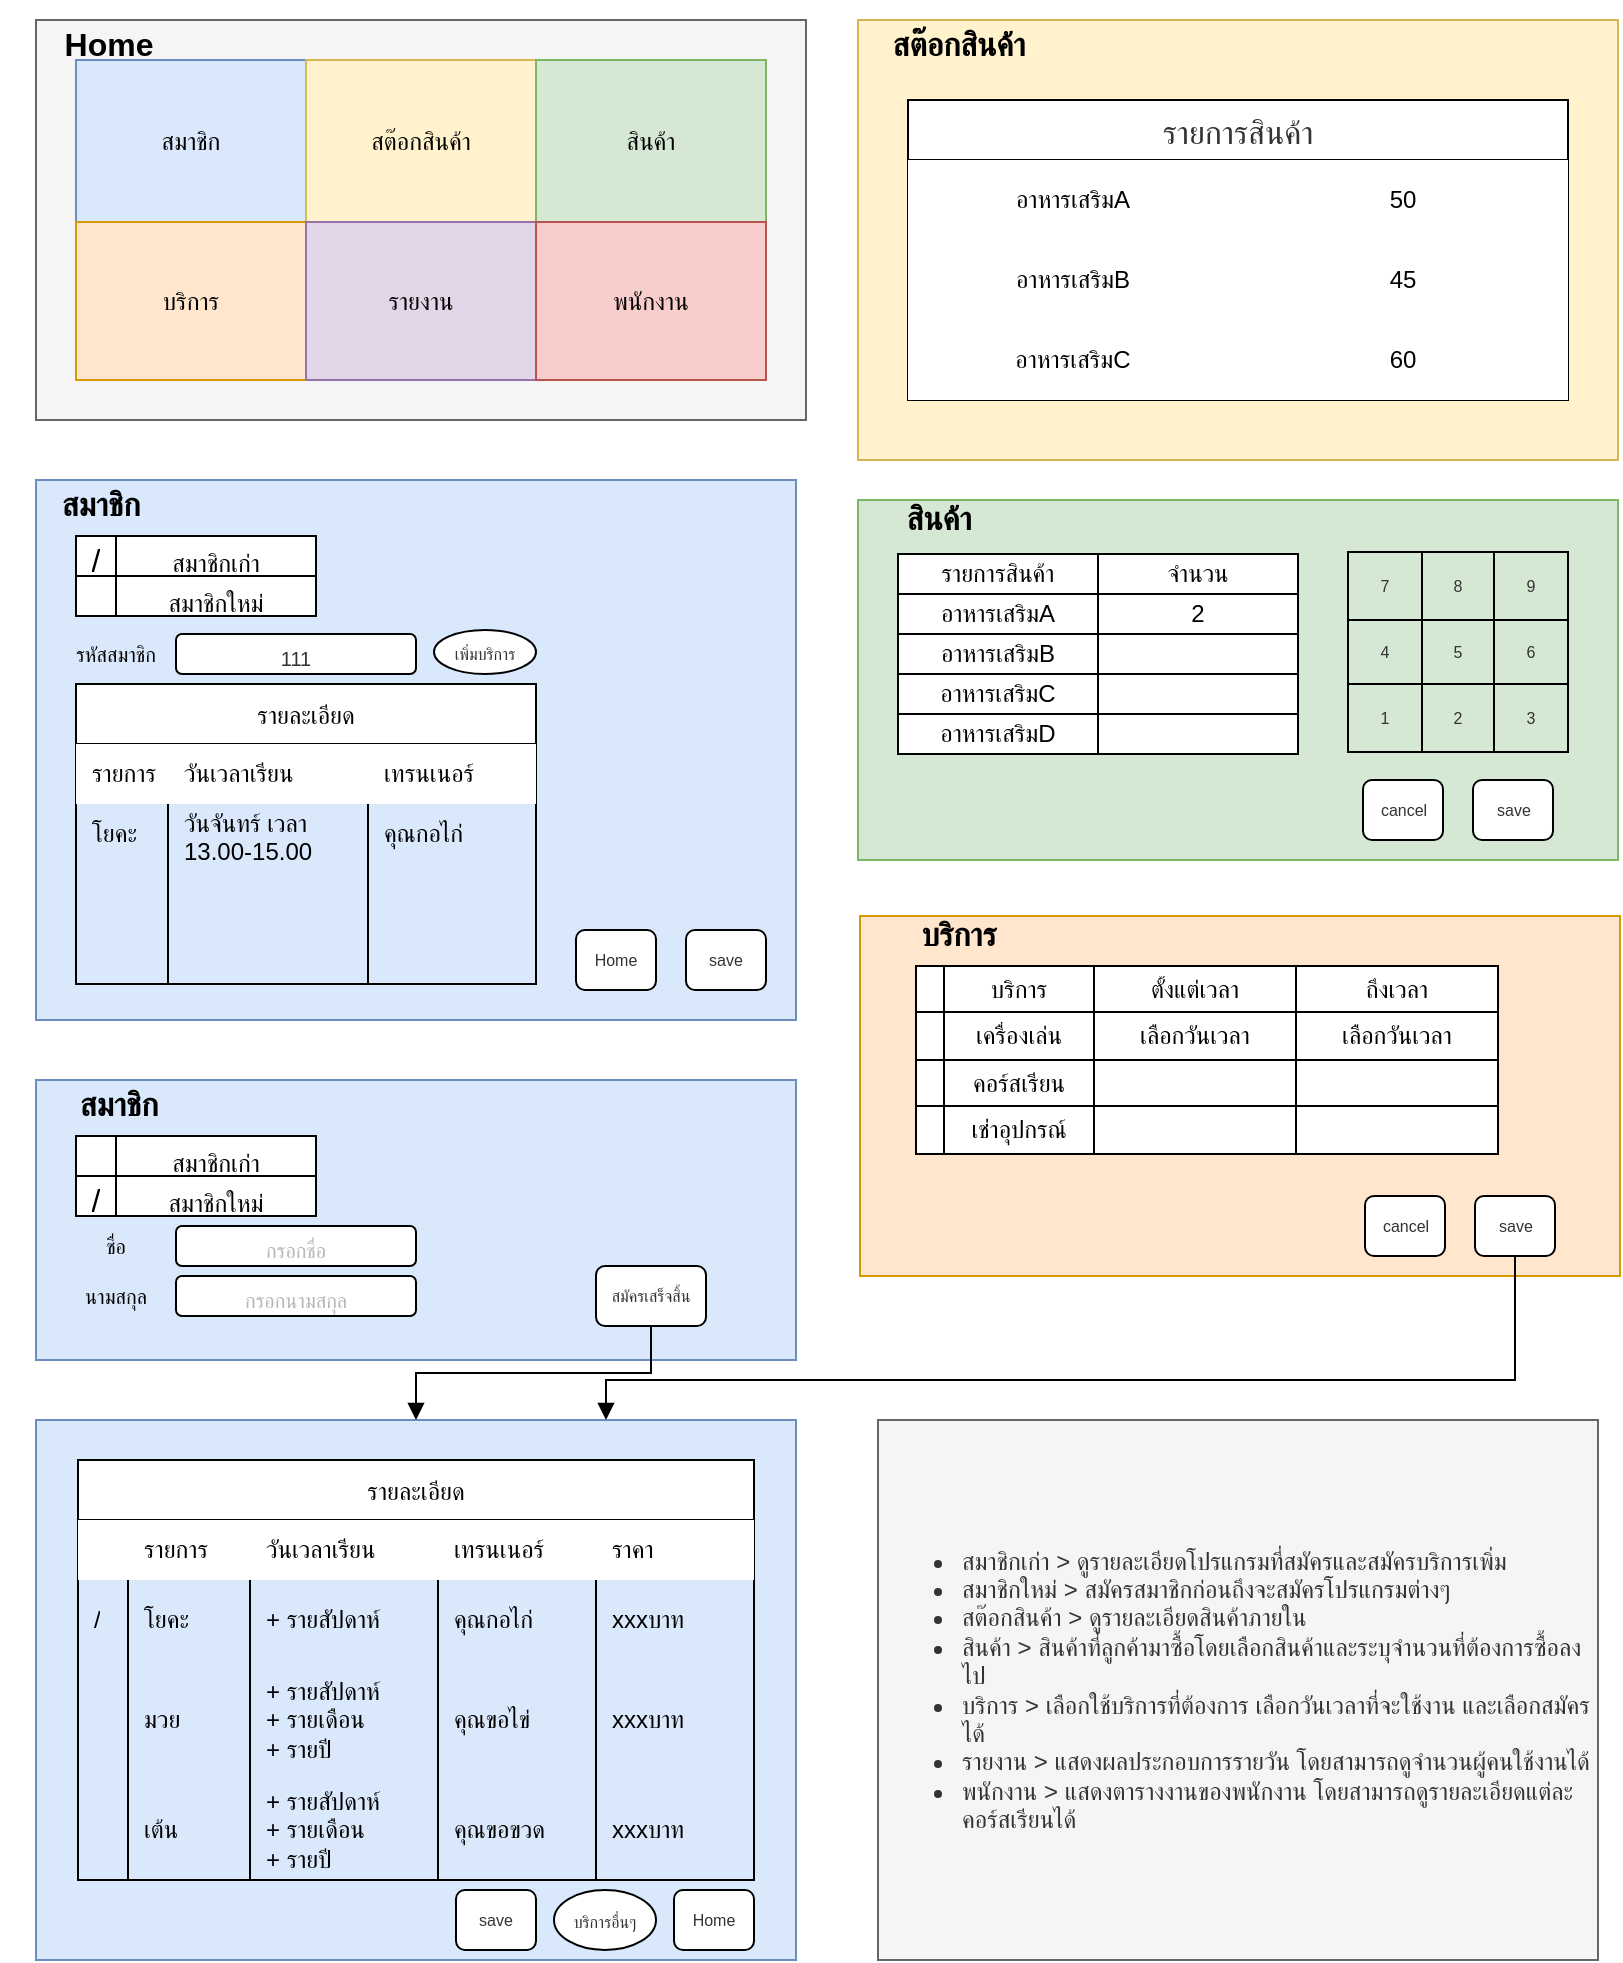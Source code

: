 <mxfile version="20.8.13" type="device"><diagram name="Page-1" id="hMlcLMVTyZAzzQMsGe2d"><mxGraphModel dx="1764" dy="900" grid="1" gridSize="10" guides="1" tooltips="1" connect="1" arrows="1" fold="1" page="1" pageScale="1" pageWidth="850" pageHeight="1100" math="0" shadow="0"><root><mxCell id="0"/><mxCell id="1" parent="0"/><mxCell id="AZxofiy8T66AogPmXtBA-1" value="" style="rounded=0;whiteSpace=wrap;html=1;fillColor=#f5f5f5;fontColor=#333333;strokeColor=#666666;" vertex="1" parent="1"><mxGeometry x="39" y="70" width="385" height="200" as="geometry"/></mxCell><mxCell id="AZxofiy8T66AogPmXtBA-166" value="" style="childLayout=tableLayout;recursiveResize=0;shadow=0;fillColor=none;" vertex="1" parent="1"><mxGeometry x="59" y="90" width="345" height="160" as="geometry"/></mxCell><mxCell id="AZxofiy8T66AogPmXtBA-167" value="" style="shape=tableRow;horizontal=0;startSize=0;swimlaneHead=0;swimlaneBody=0;top=0;left=0;bottom=0;right=0;dropTarget=0;collapsible=0;recursiveResize=0;expand=0;fontStyle=0;fillColor=none;strokeColor=inherit;" vertex="1" parent="AZxofiy8T66AogPmXtBA-166"><mxGeometry width="345" height="81" as="geometry"/></mxCell><mxCell id="AZxofiy8T66AogPmXtBA-168" value="สมาชิก" style="connectable=0;recursiveResize=0;strokeColor=#6c8ebf;fillColor=#dae8fc;align=center;whiteSpace=wrap;html=1;" vertex="1" parent="AZxofiy8T66AogPmXtBA-167"><mxGeometry width="115" height="81" as="geometry"><mxRectangle width="115" height="81" as="alternateBounds"/></mxGeometry></mxCell><mxCell id="AZxofiy8T66AogPmXtBA-169" value="สต๊อกสินค้า" style="connectable=0;recursiveResize=0;strokeColor=#d6b656;fillColor=#fff2cc;align=center;whiteSpace=wrap;html=1;" vertex="1" parent="AZxofiy8T66AogPmXtBA-167"><mxGeometry x="115" width="115" height="81" as="geometry"><mxRectangle width="115" height="81" as="alternateBounds"/></mxGeometry></mxCell><mxCell id="AZxofiy8T66AogPmXtBA-170" value="สินค้า" style="connectable=0;recursiveResize=0;strokeColor=#82b366;fillColor=#d5e8d4;align=center;whiteSpace=wrap;html=1;" vertex="1" parent="AZxofiy8T66AogPmXtBA-167"><mxGeometry x="230" width="115" height="81" as="geometry"><mxRectangle width="115" height="81" as="alternateBounds"/></mxGeometry></mxCell><mxCell id="AZxofiy8T66AogPmXtBA-171" style="shape=tableRow;horizontal=0;startSize=0;swimlaneHead=0;swimlaneBody=0;top=0;left=0;bottom=0;right=0;dropTarget=0;collapsible=0;recursiveResize=0;expand=0;fontStyle=0;fillColor=none;strokeColor=inherit;" vertex="1" parent="AZxofiy8T66AogPmXtBA-166"><mxGeometry y="81" width="345" height="79" as="geometry"/></mxCell><mxCell id="AZxofiy8T66AogPmXtBA-172" value="บริการ" style="connectable=0;recursiveResize=0;strokeColor=#d79b00;fillColor=#ffe6cc;align=center;whiteSpace=wrap;html=1;" vertex="1" parent="AZxofiy8T66AogPmXtBA-171"><mxGeometry width="115" height="79" as="geometry"><mxRectangle width="115" height="79" as="alternateBounds"/></mxGeometry></mxCell><mxCell id="AZxofiy8T66AogPmXtBA-173" value="รายงาน" style="connectable=0;recursiveResize=0;strokeColor=#9673a6;fillColor=#e1d5e7;align=center;whiteSpace=wrap;html=1;" vertex="1" parent="AZxofiy8T66AogPmXtBA-171"><mxGeometry x="115" width="115" height="79" as="geometry"><mxRectangle width="115" height="79" as="alternateBounds"/></mxGeometry></mxCell><mxCell id="AZxofiy8T66AogPmXtBA-174" value="พนักงาน" style="connectable=0;recursiveResize=0;strokeColor=#b85450;fillColor=#f8cecc;align=center;whiteSpace=wrap;html=1;" vertex="1" parent="AZxofiy8T66AogPmXtBA-171"><mxGeometry x="230" width="115" height="79" as="geometry"><mxRectangle width="115" height="79" as="alternateBounds"/></mxGeometry></mxCell><mxCell id="AZxofiy8T66AogPmXtBA-179" value="&lt;font style=&quot;font-size: 16px;&quot;&gt;Home&lt;/font&gt;" style="text;strokeColor=none;fillColor=none;html=1;fontSize=24;fontStyle=1;verticalAlign=middle;align=center;" vertex="1" parent="1"><mxGeometry x="25" y="60" width="100" height="40" as="geometry"/></mxCell><mxCell id="AZxofiy8T66AogPmXtBA-180" value="" style="rounded=0;whiteSpace=wrap;html=1;fillColor=#dae8fc;strokeColor=#6c8ebf;" vertex="1" parent="1"><mxGeometry x="39" y="300" width="380" height="270" as="geometry"/></mxCell><mxCell id="AZxofiy8T66AogPmXtBA-181" value="&lt;span style=&quot;font-size: 16px;&quot;&gt;สมาชิก&lt;/span&gt;" style="text;strokeColor=none;fillColor=none;html=1;fontSize=24;fontStyle=1;verticalAlign=middle;align=center;" vertex="1" parent="1"><mxGeometry x="21" y="290" width="100" height="40" as="geometry"/></mxCell><mxCell id="AZxofiy8T66AogPmXtBA-183" value="&lt;font color=&quot;#333333&quot; style=&quot;font-size: 10px;&quot;&gt;111&lt;/font&gt;" style="rounded=1;whiteSpace=wrap;html=1;fontSize=16;" vertex="1" parent="1"><mxGeometry x="109" y="377" width="120" height="20" as="geometry"/></mxCell><mxCell id="AZxofiy8T66AogPmXtBA-185" value="&lt;font color=&quot;#000000&quot;&gt;รหัสสมาชิก&lt;/font&gt;" style="text;html=1;strokeColor=none;fillColor=none;align=center;verticalAlign=middle;whiteSpace=wrap;rounded=0;fontSize=10;fontColor=#B5B5B5;" vertex="1" parent="1"><mxGeometry x="49" y="372" width="60" height="30" as="geometry"/></mxCell><mxCell id="AZxofiy8T66AogPmXtBA-186" value="" style="shape=table;startSize=0;container=1;collapsible=0;childLayout=tableLayout;fontSize=16;fontColor=#000000;" vertex="1" parent="1"><mxGeometry x="59" y="328" width="120" height="40" as="geometry"/></mxCell><mxCell id="AZxofiy8T66AogPmXtBA-187" value="" style="shape=tableRow;horizontal=0;startSize=0;swimlaneHead=0;swimlaneBody=0;strokeColor=inherit;top=0;left=0;bottom=0;right=0;collapsible=0;dropTarget=0;fillColor=none;points=[[0,0.5],[1,0.5]];portConstraint=eastwest;fontSize=16;fontColor=#000000;" vertex="1" parent="AZxofiy8T66AogPmXtBA-186"><mxGeometry width="120" height="20" as="geometry"/></mxCell><mxCell id="AZxofiy8T66AogPmXtBA-188" value="/" style="shape=partialRectangle;html=1;whiteSpace=wrap;connectable=0;strokeColor=inherit;overflow=hidden;fillColor=none;top=0;left=0;bottom=0;right=0;pointerEvents=1;fontSize=16;fontColor=#000000;" vertex="1" parent="AZxofiy8T66AogPmXtBA-187"><mxGeometry width="20" height="20" as="geometry"><mxRectangle width="20" height="20" as="alternateBounds"/></mxGeometry></mxCell><mxCell id="AZxofiy8T66AogPmXtBA-189" value="&lt;font style=&quot;font-size: 12px;&quot;&gt;สมาชิกเก่า&lt;/font&gt;" style="shape=partialRectangle;html=1;whiteSpace=wrap;connectable=0;strokeColor=inherit;overflow=hidden;fillColor=none;top=0;left=0;bottom=0;right=0;pointerEvents=1;fontSize=16;fontColor=#000000;" vertex="1" parent="AZxofiy8T66AogPmXtBA-187"><mxGeometry x="20" width="100" height="20" as="geometry"><mxRectangle width="100" height="20" as="alternateBounds"/></mxGeometry></mxCell><mxCell id="AZxofiy8T66AogPmXtBA-191" value="" style="shape=tableRow;horizontal=0;startSize=0;swimlaneHead=0;swimlaneBody=0;strokeColor=inherit;top=0;left=0;bottom=0;right=0;collapsible=0;dropTarget=0;fillColor=none;points=[[0,0.5],[1,0.5]];portConstraint=eastwest;fontSize=16;fontColor=#000000;" vertex="1" parent="AZxofiy8T66AogPmXtBA-186"><mxGeometry y="20" width="120" height="20" as="geometry"/></mxCell><mxCell id="AZxofiy8T66AogPmXtBA-192" value="" style="shape=partialRectangle;html=1;whiteSpace=wrap;connectable=0;strokeColor=inherit;overflow=hidden;fillColor=none;top=0;left=0;bottom=0;right=0;pointerEvents=1;fontSize=16;fontColor=#000000;" vertex="1" parent="AZxofiy8T66AogPmXtBA-191"><mxGeometry width="20" height="20" as="geometry"><mxRectangle width="20" height="20" as="alternateBounds"/></mxGeometry></mxCell><mxCell id="AZxofiy8T66AogPmXtBA-193" value="&lt;font style=&quot;font-size: 12px;&quot;&gt;สมาชิกใหม่&lt;/font&gt;" style="shape=partialRectangle;html=1;whiteSpace=wrap;connectable=0;strokeColor=inherit;overflow=hidden;fillColor=none;top=0;left=0;bottom=0;right=0;pointerEvents=1;fontSize=16;fontColor=#000000;" vertex="1" parent="AZxofiy8T66AogPmXtBA-191"><mxGeometry x="20" width="100" height="20" as="geometry"><mxRectangle width="100" height="20" as="alternateBounds"/></mxGeometry></mxCell><mxCell id="AZxofiy8T66AogPmXtBA-199" value="" style="rounded=0;whiteSpace=wrap;html=1;fillColor=#dae8fc;strokeColor=#6c8ebf;" vertex="1" parent="1"><mxGeometry x="39" y="600" width="380" height="140" as="geometry"/></mxCell><mxCell id="AZxofiy8T66AogPmXtBA-200" value="&lt;span style=&quot;font-size: 16px;&quot;&gt;สมาชิก&lt;/span&gt;" style="text;strokeColor=none;fillColor=none;html=1;fontSize=24;fontStyle=1;verticalAlign=middle;align=center;" vertex="1" parent="1"><mxGeometry x="30" y="590" width="100" height="40" as="geometry"/></mxCell><mxCell id="AZxofiy8T66AogPmXtBA-201" value="&lt;font color=&quot;#b5b5b5&quot; style=&quot;font-size: 10px;&quot;&gt;กรอกชื่อ&lt;/font&gt;" style="rounded=1;whiteSpace=wrap;html=1;fontSize=16;" vertex="1" parent="1"><mxGeometry x="109" y="673" width="120" height="20" as="geometry"/></mxCell><mxCell id="AZxofiy8T66AogPmXtBA-202" value="&lt;font color=&quot;#000000&quot;&gt;ชื่อ&lt;/font&gt;" style="text;html=1;strokeColor=none;fillColor=none;align=center;verticalAlign=middle;whiteSpace=wrap;rounded=0;fontSize=10;fontColor=#B5B5B5;" vertex="1" parent="1"><mxGeometry x="49" y="668" width="60" height="30" as="geometry"/></mxCell><mxCell id="AZxofiy8T66AogPmXtBA-203" value="" style="shape=table;startSize=0;container=1;collapsible=0;childLayout=tableLayout;fontSize=16;fontColor=#000000;" vertex="1" parent="1"><mxGeometry x="59" y="628" width="120" height="40" as="geometry"/></mxCell><mxCell id="AZxofiy8T66AogPmXtBA-204" value="" style="shape=tableRow;horizontal=0;startSize=0;swimlaneHead=0;swimlaneBody=0;strokeColor=inherit;top=0;left=0;bottom=0;right=0;collapsible=0;dropTarget=0;fillColor=none;points=[[0,0.5],[1,0.5]];portConstraint=eastwest;fontSize=16;fontColor=#000000;" vertex="1" parent="AZxofiy8T66AogPmXtBA-203"><mxGeometry width="120" height="20" as="geometry"/></mxCell><mxCell id="AZxofiy8T66AogPmXtBA-205" value="" style="shape=partialRectangle;html=1;whiteSpace=wrap;connectable=0;strokeColor=inherit;overflow=hidden;fillColor=none;top=0;left=0;bottom=0;right=0;pointerEvents=1;fontSize=16;fontColor=#000000;" vertex="1" parent="AZxofiy8T66AogPmXtBA-204"><mxGeometry width="20" height="20" as="geometry"><mxRectangle width="20" height="20" as="alternateBounds"/></mxGeometry></mxCell><mxCell id="AZxofiy8T66AogPmXtBA-206" value="&lt;font style=&quot;font-size: 12px;&quot;&gt;สมาชิกเก่า&lt;/font&gt;" style="shape=partialRectangle;html=1;whiteSpace=wrap;connectable=0;strokeColor=inherit;overflow=hidden;fillColor=none;top=0;left=0;bottom=0;right=0;pointerEvents=1;fontSize=16;fontColor=#000000;" vertex="1" parent="AZxofiy8T66AogPmXtBA-204"><mxGeometry x="20" width="100" height="20" as="geometry"><mxRectangle width="100" height="20" as="alternateBounds"/></mxGeometry></mxCell><mxCell id="AZxofiy8T66AogPmXtBA-207" value="" style="shape=tableRow;horizontal=0;startSize=0;swimlaneHead=0;swimlaneBody=0;strokeColor=inherit;top=0;left=0;bottom=0;right=0;collapsible=0;dropTarget=0;fillColor=none;points=[[0,0.5],[1,0.5]];portConstraint=eastwest;fontSize=16;fontColor=#000000;" vertex="1" parent="AZxofiy8T66AogPmXtBA-203"><mxGeometry y="20" width="120" height="20" as="geometry"/></mxCell><mxCell id="AZxofiy8T66AogPmXtBA-208" value="/" style="shape=partialRectangle;html=1;whiteSpace=wrap;connectable=0;strokeColor=inherit;overflow=hidden;fillColor=none;top=0;left=0;bottom=0;right=0;pointerEvents=1;fontSize=16;fontColor=#000000;" vertex="1" parent="AZxofiy8T66AogPmXtBA-207"><mxGeometry width="20" height="20" as="geometry"><mxRectangle width="20" height="20" as="alternateBounds"/></mxGeometry></mxCell><mxCell id="AZxofiy8T66AogPmXtBA-209" value="&lt;font style=&quot;font-size: 12px;&quot;&gt;สมาชิกใหม่&lt;/font&gt;" style="shape=partialRectangle;html=1;whiteSpace=wrap;connectable=0;strokeColor=inherit;overflow=hidden;fillColor=none;top=0;left=0;bottom=0;right=0;pointerEvents=1;fontSize=16;fontColor=#000000;" vertex="1" parent="AZxofiy8T66AogPmXtBA-207"><mxGeometry x="20" width="100" height="20" as="geometry"><mxRectangle width="100" height="20" as="alternateBounds"/></mxGeometry></mxCell><mxCell id="AZxofiy8T66AogPmXtBA-210" value="&lt;font color=&quot;#b5b5b5&quot; style=&quot;font-size: 10px;&quot;&gt;กรอกนามสกุล&lt;/font&gt;" style="rounded=1;whiteSpace=wrap;html=1;fontSize=16;" vertex="1" parent="1"><mxGeometry x="109" y="698" width="120" height="20" as="geometry"/></mxCell><mxCell id="AZxofiy8T66AogPmXtBA-211" value="&lt;font color=&quot;#000000&quot;&gt;นามสกุล&lt;/font&gt;" style="text;html=1;strokeColor=none;fillColor=none;align=center;verticalAlign=middle;whiteSpace=wrap;rounded=0;fontSize=10;fontColor=#B5B5B5;" vertex="1" parent="1"><mxGeometry x="49" y="693" width="60" height="30" as="geometry"/></mxCell><mxCell id="AZxofiy8T66AogPmXtBA-214" value="รายละเอียด" style="shape=table;startSize=30;container=1;collapsible=0;childLayout=tableLayout;fixedRows=1;rowLines=0;fontStyle=0;strokeColor=default;fontSize=12;fontColor=#000000;" vertex="1" parent="1"><mxGeometry x="59" y="402" width="230" height="150" as="geometry"/></mxCell><mxCell id="AZxofiy8T66AogPmXtBA-227" style="shape=tableRow;horizontal=0;startSize=0;swimlaneHead=0;swimlaneBody=0;top=0;left=0;bottom=0;right=0;collapsible=0;dropTarget=0;fillColor=none;points=[[0,0.5],[1,0.5]];portConstraint=eastwest;strokeColor=inherit;fontSize=16;fontColor=#000000;" vertex="1" parent="AZxofiy8T66AogPmXtBA-214"><mxGeometry y="30" width="230" height="30" as="geometry"/></mxCell><mxCell id="AZxofiy8T66AogPmXtBA-229" value="รายการ" style="shape=partialRectangle;html=1;whiteSpace=wrap;connectable=0;top=0;left=0;bottom=0;right=0;align=left;spacingLeft=6;overflow=hidden;fontSize=12;" vertex="1" parent="AZxofiy8T66AogPmXtBA-227"><mxGeometry width="46" height="30" as="geometry"><mxRectangle width="46" height="30" as="alternateBounds"/></mxGeometry></mxCell><mxCell id="AZxofiy8T66AogPmXtBA-230" value="วันเวลาเรียน" style="shape=partialRectangle;html=1;whiteSpace=wrap;connectable=0;top=0;left=0;bottom=0;right=0;align=left;spacingLeft=6;overflow=hidden;fontSize=12;" vertex="1" parent="AZxofiy8T66AogPmXtBA-227"><mxGeometry x="46" width="100" height="30" as="geometry"><mxRectangle width="100" height="30" as="alternateBounds"/></mxGeometry></mxCell><mxCell id="AZxofiy8T66AogPmXtBA-233" value="เทรนเนอร์" style="shape=partialRectangle;html=1;whiteSpace=wrap;connectable=0;top=0;left=0;bottom=0;right=0;align=left;spacingLeft=6;overflow=hidden;fontSize=12;" vertex="1" parent="AZxofiy8T66AogPmXtBA-227"><mxGeometry x="146" width="84" height="30" as="geometry"><mxRectangle width="84" height="30" as="alternateBounds"/></mxGeometry></mxCell><mxCell id="AZxofiy8T66AogPmXtBA-215" value="" style="shape=tableRow;horizontal=0;startSize=0;swimlaneHead=0;swimlaneBody=0;top=0;left=0;bottom=0;right=0;collapsible=0;dropTarget=0;fillColor=none;points=[[0,0.5],[1,0.5]];portConstraint=eastwest;strokeColor=inherit;fontSize=16;fontColor=#000000;" vertex="1" parent="AZxofiy8T66AogPmXtBA-214"><mxGeometry y="60" width="230" height="30" as="geometry"/></mxCell><mxCell id="AZxofiy8T66AogPmXtBA-217" value="โยคะ" style="shape=partialRectangle;html=1;whiteSpace=wrap;connectable=0;fillColor=none;top=0;left=0;bottom=0;right=0;align=left;spacingLeft=6;overflow=hidden;strokeColor=inherit;fontSize=12;fontColor=#000000;" vertex="1" parent="AZxofiy8T66AogPmXtBA-215"><mxGeometry width="46" height="30" as="geometry"><mxRectangle width="46" height="30" as="alternateBounds"/></mxGeometry></mxCell><mxCell id="AZxofiy8T66AogPmXtBA-224" value="วันจันทร์ เวลา 13.00-15.00" style="shape=partialRectangle;html=1;whiteSpace=wrap;connectable=0;fillColor=none;top=0;left=0;bottom=0;right=0;align=left;spacingLeft=6;overflow=hidden;strokeColor=inherit;fontSize=12;fontColor=#000000;" vertex="1" parent="AZxofiy8T66AogPmXtBA-215"><mxGeometry x="46" width="100" height="30" as="geometry"><mxRectangle width="100" height="30" as="alternateBounds"/></mxGeometry></mxCell><mxCell id="AZxofiy8T66AogPmXtBA-234" value="คุณกอไก่" style="shape=partialRectangle;html=1;whiteSpace=wrap;connectable=0;fillColor=none;top=0;left=0;bottom=0;right=0;align=left;spacingLeft=6;overflow=hidden;strokeColor=inherit;fontSize=12;fontColor=#000000;" vertex="1" parent="AZxofiy8T66AogPmXtBA-215"><mxGeometry x="146" width="84" height="30" as="geometry"><mxRectangle width="84" height="30" as="alternateBounds"/></mxGeometry></mxCell><mxCell id="AZxofiy8T66AogPmXtBA-218" value="" style="shape=tableRow;horizontal=0;startSize=0;swimlaneHead=0;swimlaneBody=0;top=0;left=0;bottom=0;right=0;collapsible=0;dropTarget=0;fillColor=none;points=[[0,0.5],[1,0.5]];portConstraint=eastwest;strokeColor=inherit;fontSize=16;fontColor=#000000;" vertex="1" parent="AZxofiy8T66AogPmXtBA-214"><mxGeometry y="90" width="230" height="30" as="geometry"/></mxCell><mxCell id="AZxofiy8T66AogPmXtBA-220" value="" style="shape=partialRectangle;html=1;whiteSpace=wrap;connectable=0;fillColor=none;top=0;left=0;bottom=0;right=0;align=left;spacingLeft=6;overflow=hidden;strokeColor=inherit;fontSize=12;fontColor=#000000;" vertex="1" parent="AZxofiy8T66AogPmXtBA-218"><mxGeometry width="46" height="30" as="geometry"><mxRectangle width="46" height="30" as="alternateBounds"/></mxGeometry></mxCell><mxCell id="AZxofiy8T66AogPmXtBA-225" style="shape=partialRectangle;html=1;whiteSpace=wrap;connectable=0;fillColor=none;top=0;left=0;bottom=0;right=0;align=left;spacingLeft=6;overflow=hidden;strokeColor=inherit;fontSize=12;fontColor=#000000;" vertex="1" parent="AZxofiy8T66AogPmXtBA-218"><mxGeometry x="46" width="100" height="30" as="geometry"><mxRectangle width="100" height="30" as="alternateBounds"/></mxGeometry></mxCell><mxCell id="AZxofiy8T66AogPmXtBA-235" style="shape=partialRectangle;html=1;whiteSpace=wrap;connectable=0;fillColor=none;top=0;left=0;bottom=0;right=0;align=left;spacingLeft=6;overflow=hidden;strokeColor=inherit;fontSize=12;fontColor=#000000;" vertex="1" parent="AZxofiy8T66AogPmXtBA-218"><mxGeometry x="146" width="84" height="30" as="geometry"><mxRectangle width="84" height="30" as="alternateBounds"/></mxGeometry></mxCell><mxCell id="AZxofiy8T66AogPmXtBA-221" value="" style="shape=tableRow;horizontal=0;startSize=0;swimlaneHead=0;swimlaneBody=0;top=0;left=0;bottom=0;right=0;collapsible=0;dropTarget=0;fillColor=none;points=[[0,0.5],[1,0.5]];portConstraint=eastwest;strokeColor=inherit;fontSize=16;fontColor=#000000;" vertex="1" parent="AZxofiy8T66AogPmXtBA-214"><mxGeometry y="120" width="230" height="30" as="geometry"/></mxCell><mxCell id="AZxofiy8T66AogPmXtBA-223" value="" style="shape=partialRectangle;html=1;whiteSpace=wrap;connectable=0;fillColor=none;top=0;left=0;bottom=0;right=0;align=left;spacingLeft=6;overflow=hidden;strokeColor=inherit;fontSize=12;fontColor=#000000;" vertex="1" parent="AZxofiy8T66AogPmXtBA-221"><mxGeometry width="46" height="30" as="geometry"><mxRectangle width="46" height="30" as="alternateBounds"/></mxGeometry></mxCell><mxCell id="AZxofiy8T66AogPmXtBA-226" style="shape=partialRectangle;html=1;whiteSpace=wrap;connectable=0;fillColor=none;top=0;left=0;bottom=0;right=0;align=left;spacingLeft=6;overflow=hidden;strokeColor=inherit;fontSize=12;fontColor=#000000;" vertex="1" parent="AZxofiy8T66AogPmXtBA-221"><mxGeometry x="46" width="100" height="30" as="geometry"><mxRectangle width="100" height="30" as="alternateBounds"/></mxGeometry></mxCell><mxCell id="AZxofiy8T66AogPmXtBA-236" style="shape=partialRectangle;html=1;whiteSpace=wrap;connectable=0;fillColor=none;top=0;left=0;bottom=0;right=0;align=left;spacingLeft=6;overflow=hidden;strokeColor=inherit;fontSize=12;fontColor=#000000;" vertex="1" parent="AZxofiy8T66AogPmXtBA-221"><mxGeometry x="146" width="84" height="30" as="geometry"><mxRectangle width="84" height="30" as="alternateBounds"/></mxGeometry></mxCell><mxCell id="AZxofiy8T66AogPmXtBA-232" value="&lt;font style=&quot;font-size: 8px;&quot;&gt;เพิ่มบริการ&lt;/font&gt;" style="ellipse;whiteSpace=wrap;html=1;strokeColor=#000000;fontSize=12;fontColor=#333333;" vertex="1" parent="1"><mxGeometry x="238" y="375" width="51" height="22" as="geometry"/></mxCell><mxCell id="AZxofiy8T66AogPmXtBA-239" value="save" style="rounded=1;whiteSpace=wrap;html=1;strokeColor=#000000;fontSize=8;fontColor=#333333;" vertex="1" parent="1"><mxGeometry x="364" y="525" width="40" height="30" as="geometry"/></mxCell><mxCell id="AZxofiy8T66AogPmXtBA-241" value="สมัครเสร็จสิ้น" style="rounded=1;whiteSpace=wrap;html=1;strokeColor=#000000;fontSize=8;fontColor=#333333;" vertex="1" parent="1"><mxGeometry x="319" y="693" width="55" height="30" as="geometry"/></mxCell><mxCell id="AZxofiy8T66AogPmXtBA-280" value="" style="rounded=0;whiteSpace=wrap;html=1;fillColor=#dae8fc;strokeColor=#6c8ebf;" vertex="1" parent="1"><mxGeometry x="39" y="770" width="380" height="270" as="geometry"/></mxCell><mxCell id="AZxofiy8T66AogPmXtBA-281" value="&lt;span style=&quot;font-size: 8px;&quot;&gt;บริการอื่นๆ&lt;/span&gt;" style="ellipse;whiteSpace=wrap;html=1;strokeColor=#000000;fontSize=12;fontColor=#333333;" vertex="1" parent="1"><mxGeometry x="298" y="1005" width="51" height="30" as="geometry"/></mxCell><mxCell id="AZxofiy8T66AogPmXtBA-282" value="รายละเอียด" style="shape=table;startSize=30;container=1;collapsible=0;childLayout=tableLayout;fixedRows=1;rowLines=0;fontStyle=0;strokeColor=default;fontSize=12;fontColor=#000000;" vertex="1" parent="1"><mxGeometry x="60" y="790" width="338" height="210" as="geometry"/></mxCell><mxCell id="AZxofiy8T66AogPmXtBA-283" style="shape=tableRow;horizontal=0;startSize=0;swimlaneHead=0;swimlaneBody=0;top=0;left=0;bottom=0;right=0;collapsible=0;dropTarget=0;fillColor=none;points=[[0,0.5],[1,0.5]];portConstraint=eastwest;strokeColor=inherit;fontSize=16;fontColor=#000000;" vertex="1" parent="AZxofiy8T66AogPmXtBA-282"><mxGeometry y="30" width="338" height="30" as="geometry"/></mxCell><mxCell id="AZxofiy8T66AogPmXtBA-284" style="shape=partialRectangle;html=1;whiteSpace=wrap;connectable=0;top=0;left=0;bottom=0;right=0;align=left;spacingLeft=6;overflow=hidden;fontSize=12;" vertex="1" parent="AZxofiy8T66AogPmXtBA-283"><mxGeometry width="25" height="30" as="geometry"><mxRectangle width="25" height="30" as="alternateBounds"/></mxGeometry></mxCell><mxCell id="AZxofiy8T66AogPmXtBA-285" value="รายการ" style="shape=partialRectangle;html=1;whiteSpace=wrap;connectable=0;top=0;left=0;bottom=0;right=0;align=left;spacingLeft=6;overflow=hidden;fontSize=12;" vertex="1" parent="AZxofiy8T66AogPmXtBA-283"><mxGeometry x="25" width="61" height="30" as="geometry"><mxRectangle width="61" height="30" as="alternateBounds"/></mxGeometry></mxCell><mxCell id="AZxofiy8T66AogPmXtBA-286" value="วันเวลาเรียน" style="shape=partialRectangle;html=1;whiteSpace=wrap;connectable=0;top=0;left=0;bottom=0;right=0;align=left;spacingLeft=6;overflow=hidden;fontSize=12;" vertex="1" parent="AZxofiy8T66AogPmXtBA-283"><mxGeometry x="86" width="94" height="30" as="geometry"><mxRectangle width="94" height="30" as="alternateBounds"/></mxGeometry></mxCell><mxCell id="AZxofiy8T66AogPmXtBA-287" value="เทรนเนอร์" style="shape=partialRectangle;html=1;whiteSpace=wrap;connectable=0;top=0;left=0;bottom=0;right=0;align=left;spacingLeft=6;overflow=hidden;fontSize=12;" vertex="1" parent="AZxofiy8T66AogPmXtBA-283"><mxGeometry x="180" width="79" height="30" as="geometry"><mxRectangle width="79" height="30" as="alternateBounds"/></mxGeometry></mxCell><mxCell id="AZxofiy8T66AogPmXtBA-288" value="ราคา" style="shape=partialRectangle;html=1;whiteSpace=wrap;connectable=0;top=0;left=0;bottom=0;right=0;align=left;spacingLeft=6;overflow=hidden;fontSize=12;" vertex="1" parent="AZxofiy8T66AogPmXtBA-283"><mxGeometry x="259" width="79" height="30" as="geometry"><mxRectangle width="79" height="30" as="alternateBounds"/></mxGeometry></mxCell><mxCell id="AZxofiy8T66AogPmXtBA-289" value="" style="shape=tableRow;horizontal=0;startSize=0;swimlaneHead=0;swimlaneBody=0;top=0;left=0;bottom=0;right=0;collapsible=0;dropTarget=0;fillColor=none;points=[[0,0.5],[1,0.5]];portConstraint=eastwest;strokeColor=inherit;fontSize=16;fontColor=#000000;" vertex="1" parent="AZxofiy8T66AogPmXtBA-282"><mxGeometry y="60" width="338" height="40" as="geometry"/></mxCell><mxCell id="AZxofiy8T66AogPmXtBA-290" value="/" style="shape=partialRectangle;html=1;whiteSpace=wrap;connectable=0;fillColor=none;top=0;left=0;bottom=0;right=0;align=left;spacingLeft=6;overflow=hidden;strokeColor=inherit;fontSize=12;fontColor=#000000;" vertex="1" parent="AZxofiy8T66AogPmXtBA-289"><mxGeometry width="25" height="40" as="geometry"><mxRectangle width="25" height="40" as="alternateBounds"/></mxGeometry></mxCell><mxCell id="AZxofiy8T66AogPmXtBA-291" value="โยคะ" style="shape=partialRectangle;html=1;whiteSpace=wrap;connectable=0;fillColor=none;top=0;left=0;bottom=0;right=0;align=left;spacingLeft=6;overflow=hidden;strokeColor=inherit;fontSize=12;fontColor=#000000;" vertex="1" parent="AZxofiy8T66AogPmXtBA-289"><mxGeometry x="25" width="61" height="40" as="geometry"><mxRectangle width="61" height="40" as="alternateBounds"/></mxGeometry></mxCell><mxCell id="AZxofiy8T66AogPmXtBA-292" value="+ รายสัปดาห์" style="shape=partialRectangle;html=1;whiteSpace=wrap;connectable=0;fillColor=none;top=0;left=0;bottom=0;right=0;align=left;spacingLeft=6;overflow=hidden;strokeColor=inherit;fontSize=12;fontColor=#000000;" vertex="1" parent="AZxofiy8T66AogPmXtBA-289"><mxGeometry x="86" width="94" height="40" as="geometry"><mxRectangle width="94" height="40" as="alternateBounds"/></mxGeometry></mxCell><mxCell id="AZxofiy8T66AogPmXtBA-293" value="คุณกอไก่" style="shape=partialRectangle;html=1;whiteSpace=wrap;connectable=0;fillColor=none;top=0;left=0;bottom=0;right=0;align=left;spacingLeft=6;overflow=hidden;strokeColor=inherit;fontSize=12;fontColor=#000000;" vertex="1" parent="AZxofiy8T66AogPmXtBA-289"><mxGeometry x="180" width="79" height="40" as="geometry"><mxRectangle width="79" height="40" as="alternateBounds"/></mxGeometry></mxCell><mxCell id="AZxofiy8T66AogPmXtBA-294" value="xxxบาท" style="shape=partialRectangle;html=1;whiteSpace=wrap;connectable=0;fillColor=none;top=0;left=0;bottom=0;right=0;align=left;spacingLeft=6;overflow=hidden;strokeColor=inherit;fontSize=12;fontColor=#000000;" vertex="1" parent="AZxofiy8T66AogPmXtBA-289"><mxGeometry x="259" width="79" height="40" as="geometry"><mxRectangle width="79" height="40" as="alternateBounds"/></mxGeometry></mxCell><mxCell id="AZxofiy8T66AogPmXtBA-295" value="" style="shape=tableRow;horizontal=0;startSize=0;swimlaneHead=0;swimlaneBody=0;top=0;left=0;bottom=0;right=0;collapsible=0;dropTarget=0;fillColor=none;points=[[0,0.5],[1,0.5]];portConstraint=eastwest;strokeColor=inherit;fontSize=16;fontColor=#000000;" vertex="1" parent="AZxofiy8T66AogPmXtBA-282"><mxGeometry y="100" width="338" height="60" as="geometry"/></mxCell><mxCell id="AZxofiy8T66AogPmXtBA-296" style="shape=partialRectangle;html=1;whiteSpace=wrap;connectable=0;fillColor=none;top=0;left=0;bottom=0;right=0;align=left;spacingLeft=6;overflow=hidden;strokeColor=inherit;fontSize=12;fontColor=#000000;" vertex="1" parent="AZxofiy8T66AogPmXtBA-295"><mxGeometry width="25" height="60" as="geometry"><mxRectangle width="25" height="60" as="alternateBounds"/></mxGeometry></mxCell><mxCell id="AZxofiy8T66AogPmXtBA-297" value="มวย" style="shape=partialRectangle;html=1;whiteSpace=wrap;connectable=0;fillColor=none;top=0;left=0;bottom=0;right=0;align=left;spacingLeft=6;overflow=hidden;strokeColor=inherit;fontSize=12;fontColor=#000000;" vertex="1" parent="AZxofiy8T66AogPmXtBA-295"><mxGeometry x="25" width="61" height="60" as="geometry"><mxRectangle width="61" height="60" as="alternateBounds"/></mxGeometry></mxCell><mxCell id="AZxofiy8T66AogPmXtBA-298" value="+ รายสัปดาห์&lt;br style=&quot;border-color: var(--border-color);&quot;&gt;+ รายเดือน&lt;br style=&quot;border-color: var(--border-color);&quot;&gt;+ รายปี" style="shape=partialRectangle;html=1;whiteSpace=wrap;connectable=0;fillColor=none;top=0;left=0;bottom=0;right=0;align=left;spacingLeft=6;overflow=hidden;strokeColor=inherit;fontSize=12;fontColor=#000000;" vertex="1" parent="AZxofiy8T66AogPmXtBA-295"><mxGeometry x="86" width="94" height="60" as="geometry"><mxRectangle width="94" height="60" as="alternateBounds"/></mxGeometry></mxCell><mxCell id="AZxofiy8T66AogPmXtBA-299" value="คุณขอไข่" style="shape=partialRectangle;html=1;whiteSpace=wrap;connectable=0;fillColor=none;top=0;left=0;bottom=0;right=0;align=left;spacingLeft=6;overflow=hidden;strokeColor=inherit;fontSize=12;fontColor=#000000;" vertex="1" parent="AZxofiy8T66AogPmXtBA-295"><mxGeometry x="180" width="79" height="60" as="geometry"><mxRectangle width="79" height="60" as="alternateBounds"/></mxGeometry></mxCell><mxCell id="AZxofiy8T66AogPmXtBA-300" value="xxxบาท" style="shape=partialRectangle;html=1;whiteSpace=wrap;connectable=0;fillColor=none;top=0;left=0;bottom=0;right=0;align=left;spacingLeft=6;overflow=hidden;strokeColor=inherit;fontSize=12;fontColor=#000000;" vertex="1" parent="AZxofiy8T66AogPmXtBA-295"><mxGeometry x="259" width="79" height="60" as="geometry"><mxRectangle width="79" height="60" as="alternateBounds"/></mxGeometry></mxCell><mxCell id="AZxofiy8T66AogPmXtBA-301" value="" style="shape=tableRow;horizontal=0;startSize=0;swimlaneHead=0;swimlaneBody=0;top=0;left=0;bottom=0;right=0;collapsible=0;dropTarget=0;fillColor=none;points=[[0,0.5],[1,0.5]];portConstraint=eastwest;strokeColor=inherit;fontSize=16;fontColor=#000000;" vertex="1" parent="AZxofiy8T66AogPmXtBA-282"><mxGeometry y="160" width="338" height="50" as="geometry"/></mxCell><mxCell id="AZxofiy8T66AogPmXtBA-302" style="shape=partialRectangle;html=1;whiteSpace=wrap;connectable=0;fillColor=none;top=0;left=0;bottom=0;right=0;align=left;spacingLeft=6;overflow=hidden;strokeColor=inherit;fontSize=12;fontColor=#000000;" vertex="1" parent="AZxofiy8T66AogPmXtBA-301"><mxGeometry width="25" height="50" as="geometry"><mxRectangle width="25" height="50" as="alternateBounds"/></mxGeometry></mxCell><mxCell id="AZxofiy8T66AogPmXtBA-303" value="เต้น" style="shape=partialRectangle;html=1;whiteSpace=wrap;connectable=0;fillColor=none;top=0;left=0;bottom=0;right=0;align=left;spacingLeft=6;overflow=hidden;strokeColor=inherit;fontSize=12;fontColor=#000000;" vertex="1" parent="AZxofiy8T66AogPmXtBA-301"><mxGeometry x="25" width="61" height="50" as="geometry"><mxRectangle width="61" height="50" as="alternateBounds"/></mxGeometry></mxCell><mxCell id="AZxofiy8T66AogPmXtBA-304" value="+ รายสัปดาห์&lt;br style=&quot;border-color: var(--border-color);&quot;&gt;+ รายเดือน&lt;br style=&quot;border-color: var(--border-color);&quot;&gt;+ รายปี" style="shape=partialRectangle;html=1;whiteSpace=wrap;connectable=0;fillColor=none;top=0;left=0;bottom=0;right=0;align=left;spacingLeft=6;overflow=hidden;strokeColor=inherit;fontSize=12;fontColor=#000000;" vertex="1" parent="AZxofiy8T66AogPmXtBA-301"><mxGeometry x="86" width="94" height="50" as="geometry"><mxRectangle width="94" height="50" as="alternateBounds"/></mxGeometry></mxCell><mxCell id="AZxofiy8T66AogPmXtBA-305" value="คุณขอขวด" style="shape=partialRectangle;html=1;whiteSpace=wrap;connectable=0;fillColor=none;top=0;left=0;bottom=0;right=0;align=left;spacingLeft=6;overflow=hidden;strokeColor=inherit;fontSize=12;fontColor=#000000;" vertex="1" parent="AZxofiy8T66AogPmXtBA-301"><mxGeometry x="180" width="79" height="50" as="geometry"><mxRectangle width="79" height="50" as="alternateBounds"/></mxGeometry></mxCell><mxCell id="AZxofiy8T66AogPmXtBA-306" value="xxxบาท" style="shape=partialRectangle;html=1;whiteSpace=wrap;connectable=0;fillColor=none;top=0;left=0;bottom=0;right=0;align=left;spacingLeft=6;overflow=hidden;strokeColor=inherit;fontSize=12;fontColor=#000000;" vertex="1" parent="AZxofiy8T66AogPmXtBA-301"><mxGeometry x="259" width="79" height="50" as="geometry"><mxRectangle width="79" height="50" as="alternateBounds"/></mxGeometry></mxCell><mxCell id="AZxofiy8T66AogPmXtBA-308" value="Home" style="rounded=1;whiteSpace=wrap;html=1;strokeColor=#000000;fontSize=8;fontColor=#333333;" vertex="1" parent="1"><mxGeometry x="358" y="1005" width="40" height="30" as="geometry"/></mxCell><mxCell id="AZxofiy8T66AogPmXtBA-309" value="Home" style="rounded=1;whiteSpace=wrap;html=1;strokeColor=#000000;fontSize=8;fontColor=#333333;" vertex="1" parent="1"><mxGeometry x="309" y="525" width="40" height="30" as="geometry"/></mxCell><mxCell id="AZxofiy8T66AogPmXtBA-312" value="" style="edgeStyle=orthogonalEdgeStyle;html=1;align=left;spacingLeft=2;endArrow=block;rounded=0;fontSize=8;fontColor=#333333;exitX=0.5;exitY=1;exitDx=0;exitDy=0;" edge="1" target="AZxofiy8T66AogPmXtBA-280" parent="1" source="AZxofiy8T66AogPmXtBA-241"><mxGeometry y="41" relative="1" as="geometry"><mxPoint x="189" y="740" as="sourcePoint"/><Array as="points"/><mxPoint x="194" y="760" as="targetPoint"/><mxPoint x="-1" y="-10" as="offset"/></mxGeometry></mxCell><mxCell id="AZxofiy8T66AogPmXtBA-317" value="" style="rounded=0;whiteSpace=wrap;html=1;fillColor=#fff2cc;strokeColor=#d6b656;" vertex="1" parent="1"><mxGeometry x="450" y="70" width="380" height="220" as="geometry"/></mxCell><mxCell id="AZxofiy8T66AogPmXtBA-318" value="&lt;span style=&quot;font-size: 16px;&quot;&gt;สต๊อกสินค้า&lt;/span&gt;" style="text;strokeColor=none;fillColor=none;html=1;fontSize=24;fontStyle=1;verticalAlign=middle;align=center;" vertex="1" parent="1"><mxGeometry x="450" y="60" width="100" height="40" as="geometry"/></mxCell><mxCell id="AZxofiy8T66AogPmXtBA-332" value="รายการสินค้า" style="shape=table;startSize=30;container=1;collapsible=0;childLayout=tableLayout;strokeColor=default;fontSize=16;fontColor=#333333;" vertex="1" parent="1"><mxGeometry x="475" y="110" width="330" height="150" as="geometry"/></mxCell><mxCell id="AZxofiy8T66AogPmXtBA-333" value="" style="shape=tableRow;horizontal=0;startSize=0;swimlaneHead=0;swimlaneBody=0;strokeColor=inherit;top=0;left=0;bottom=0;right=0;collapsible=0;dropTarget=0;fillColor=none;points=[[0,0.5],[1,0.5]];portConstraint=eastwest;fontSize=16;fontColor=#333333;" vertex="1" parent="AZxofiy8T66AogPmXtBA-332"><mxGeometry y="30" width="330" height="40" as="geometry"/></mxCell><mxCell id="AZxofiy8T66AogPmXtBA-334" value="อาหารเสริมA" style="shape=partialRectangle;html=1;whiteSpace=wrap;connectable=0;overflow=hidden;top=0;left=0;bottom=0;right=0;pointerEvents=1;fontSize=12;" vertex="1" parent="AZxofiy8T66AogPmXtBA-333"><mxGeometry width="165" height="40" as="geometry"><mxRectangle width="165" height="40" as="alternateBounds"/></mxGeometry></mxCell><mxCell id="AZxofiy8T66AogPmXtBA-335" value="50" style="shape=partialRectangle;html=1;whiteSpace=wrap;connectable=0;overflow=hidden;top=0;left=0;bottom=0;right=0;pointerEvents=1;fontSize=12;" vertex="1" parent="AZxofiy8T66AogPmXtBA-333"><mxGeometry x="165" width="165" height="40" as="geometry"><mxRectangle width="165" height="40" as="alternateBounds"/></mxGeometry></mxCell><mxCell id="AZxofiy8T66AogPmXtBA-337" value="" style="shape=tableRow;horizontal=0;startSize=0;swimlaneHead=0;swimlaneBody=0;strokeColor=inherit;top=0;left=0;bottom=0;right=0;collapsible=0;dropTarget=0;fillColor=none;points=[[0,0.5],[1,0.5]];portConstraint=eastwest;fontSize=16;fontColor=#333333;" vertex="1" parent="AZxofiy8T66AogPmXtBA-332"><mxGeometry y="70" width="330" height="40" as="geometry"/></mxCell><mxCell id="AZxofiy8T66AogPmXtBA-338" value="อาหารเสริมB" style="shape=partialRectangle;html=1;whiteSpace=wrap;connectable=0;overflow=hidden;top=0;left=0;bottom=0;right=0;pointerEvents=1;fontSize=12;" vertex="1" parent="AZxofiy8T66AogPmXtBA-337"><mxGeometry width="165" height="40" as="geometry"><mxRectangle width="165" height="40" as="alternateBounds"/></mxGeometry></mxCell><mxCell id="AZxofiy8T66AogPmXtBA-339" value="45" style="shape=partialRectangle;html=1;whiteSpace=wrap;connectable=0;overflow=hidden;top=0;left=0;bottom=0;right=0;pointerEvents=1;fontSize=12;" vertex="1" parent="AZxofiy8T66AogPmXtBA-337"><mxGeometry x="165" width="165" height="40" as="geometry"><mxRectangle width="165" height="40" as="alternateBounds"/></mxGeometry></mxCell><mxCell id="AZxofiy8T66AogPmXtBA-341" value="" style="shape=tableRow;horizontal=0;startSize=0;swimlaneHead=0;swimlaneBody=0;strokeColor=inherit;top=0;left=0;bottom=0;right=0;collapsible=0;dropTarget=0;fillColor=none;points=[[0,0.5],[1,0.5]];portConstraint=eastwest;fontSize=16;fontColor=#333333;" vertex="1" parent="AZxofiy8T66AogPmXtBA-332"><mxGeometry y="110" width="330" height="40" as="geometry"/></mxCell><mxCell id="AZxofiy8T66AogPmXtBA-342" value="อาหารเสริมC" style="shape=partialRectangle;html=1;whiteSpace=wrap;connectable=0;overflow=hidden;top=0;left=0;bottom=0;right=0;pointerEvents=1;fontSize=12;" vertex="1" parent="AZxofiy8T66AogPmXtBA-341"><mxGeometry width="165" height="40" as="geometry"><mxRectangle width="165" height="40" as="alternateBounds"/></mxGeometry></mxCell><mxCell id="AZxofiy8T66AogPmXtBA-343" value="60" style="shape=partialRectangle;html=1;whiteSpace=wrap;connectable=0;overflow=hidden;top=0;left=0;bottom=0;right=0;pointerEvents=1;fontSize=12;" vertex="1" parent="AZxofiy8T66AogPmXtBA-341"><mxGeometry x="165" width="165" height="40" as="geometry"><mxRectangle width="165" height="40" as="alternateBounds"/></mxGeometry></mxCell><mxCell id="AZxofiy8T66AogPmXtBA-346" value="" style="rounded=0;whiteSpace=wrap;html=1;fillColor=#d5e8d4;strokeColor=#82b366;" vertex="1" parent="1"><mxGeometry x="450" y="310" width="380" height="180" as="geometry"/></mxCell><mxCell id="AZxofiy8T66AogPmXtBA-347" value="&lt;span style=&quot;font-size: 16px;&quot;&gt;สินค้า&lt;/span&gt;" style="text;strokeColor=none;fillColor=none;html=1;fontSize=24;fontStyle=1;verticalAlign=middle;align=center;" vertex="1" parent="1"><mxGeometry x="440" y="297" width="100" height="40" as="geometry"/></mxCell><mxCell id="AZxofiy8T66AogPmXtBA-348" value="" style="shape=table;startSize=0;container=1;collapsible=0;childLayout=tableLayout;fontSize=16;fontColor=#000000;" vertex="1" parent="1"><mxGeometry x="470" y="337" width="200" height="100" as="geometry"/></mxCell><mxCell id="AZxofiy8T66AogPmXtBA-349" value="" style="shape=tableRow;horizontal=0;startSize=0;swimlaneHead=0;swimlaneBody=0;strokeColor=inherit;top=0;left=0;bottom=0;right=0;collapsible=0;dropTarget=0;fillColor=none;points=[[0,0.5],[1,0.5]];portConstraint=eastwest;fontSize=16;fontColor=#000000;" vertex="1" parent="AZxofiy8T66AogPmXtBA-348"><mxGeometry width="200" height="20" as="geometry"/></mxCell><mxCell id="AZxofiy8T66AogPmXtBA-351" value="รายการสินค้า" style="shape=partialRectangle;html=1;whiteSpace=wrap;connectable=0;strokeColor=inherit;overflow=hidden;fillColor=none;top=0;left=0;bottom=0;right=0;pointerEvents=1;fontSize=12;fontColor=#000000;" vertex="1" parent="AZxofiy8T66AogPmXtBA-349"><mxGeometry width="100" height="20" as="geometry"><mxRectangle width="100" height="20" as="alternateBounds"/></mxGeometry></mxCell><mxCell id="AZxofiy8T66AogPmXtBA-369" value="จำนวน" style="shape=partialRectangle;html=1;whiteSpace=wrap;connectable=0;strokeColor=inherit;overflow=hidden;fillColor=none;top=0;left=0;bottom=0;right=0;pointerEvents=1;fontSize=12;fontColor=#000000;" vertex="1" parent="AZxofiy8T66AogPmXtBA-349"><mxGeometry x="100" width="100" height="20" as="geometry"><mxRectangle width="100" height="20" as="alternateBounds"/></mxGeometry></mxCell><mxCell id="AZxofiy8T66AogPmXtBA-352" value="" style="shape=tableRow;horizontal=0;startSize=0;swimlaneHead=0;swimlaneBody=0;strokeColor=inherit;top=0;left=0;bottom=0;right=0;collapsible=0;dropTarget=0;fillColor=none;points=[[0,0.5],[1,0.5]];portConstraint=eastwest;fontSize=16;fontColor=#000000;" vertex="1" parent="AZxofiy8T66AogPmXtBA-348"><mxGeometry y="20" width="200" height="20" as="geometry"/></mxCell><mxCell id="AZxofiy8T66AogPmXtBA-354" value="อาหารเสริมA" style="shape=partialRectangle;html=1;whiteSpace=wrap;connectable=0;strokeColor=inherit;overflow=hidden;fillColor=none;top=0;left=0;bottom=0;right=0;pointerEvents=1;fontSize=12;fontColor=#000000;" vertex="1" parent="AZxofiy8T66AogPmXtBA-352"><mxGeometry width="100" height="20" as="geometry"><mxRectangle width="100" height="20" as="alternateBounds"/></mxGeometry></mxCell><mxCell id="AZxofiy8T66AogPmXtBA-370" value="2" style="shape=partialRectangle;html=1;whiteSpace=wrap;connectable=0;strokeColor=inherit;overflow=hidden;fillColor=none;top=0;left=0;bottom=0;right=0;pointerEvents=1;fontSize=12;fontColor=#000000;" vertex="1" parent="AZxofiy8T66AogPmXtBA-352"><mxGeometry x="100" width="100" height="20" as="geometry"><mxRectangle width="100" height="20" as="alternateBounds"/></mxGeometry></mxCell><mxCell id="AZxofiy8T66AogPmXtBA-361" style="shape=tableRow;horizontal=0;startSize=0;swimlaneHead=0;swimlaneBody=0;strokeColor=inherit;top=0;left=0;bottom=0;right=0;collapsible=0;dropTarget=0;fillColor=none;points=[[0,0.5],[1,0.5]];portConstraint=eastwest;fontSize=16;fontColor=#000000;" vertex="1" parent="AZxofiy8T66AogPmXtBA-348"><mxGeometry y="40" width="200" height="20" as="geometry"/></mxCell><mxCell id="AZxofiy8T66AogPmXtBA-363" value="อาหารเสริมB" style="shape=partialRectangle;html=1;whiteSpace=wrap;connectable=0;strokeColor=inherit;overflow=hidden;fillColor=none;top=0;left=0;bottom=0;right=0;pointerEvents=1;fontSize=12;fontColor=#000000;" vertex="1" parent="AZxofiy8T66AogPmXtBA-361"><mxGeometry width="100" height="20" as="geometry"><mxRectangle width="100" height="20" as="alternateBounds"/></mxGeometry></mxCell><mxCell id="AZxofiy8T66AogPmXtBA-371" style="shape=partialRectangle;html=1;whiteSpace=wrap;connectable=0;strokeColor=inherit;overflow=hidden;fillColor=none;top=0;left=0;bottom=0;right=0;pointerEvents=1;fontSize=12;fontColor=#000000;" vertex="1" parent="AZxofiy8T66AogPmXtBA-361"><mxGeometry x="100" width="100" height="20" as="geometry"><mxRectangle width="100" height="20" as="alternateBounds"/></mxGeometry></mxCell><mxCell id="AZxofiy8T66AogPmXtBA-358" style="shape=tableRow;horizontal=0;startSize=0;swimlaneHead=0;swimlaneBody=0;strokeColor=inherit;top=0;left=0;bottom=0;right=0;collapsible=0;dropTarget=0;fillColor=none;points=[[0,0.5],[1,0.5]];portConstraint=eastwest;fontSize=16;fontColor=#000000;" vertex="1" parent="AZxofiy8T66AogPmXtBA-348"><mxGeometry y="60" width="200" height="20" as="geometry"/></mxCell><mxCell id="AZxofiy8T66AogPmXtBA-360" value="อาหารเสริมC" style="shape=partialRectangle;html=1;whiteSpace=wrap;connectable=0;strokeColor=inherit;overflow=hidden;fillColor=none;top=0;left=0;bottom=0;right=0;pointerEvents=1;fontSize=12;fontColor=#000000;" vertex="1" parent="AZxofiy8T66AogPmXtBA-358"><mxGeometry width="100" height="20" as="geometry"><mxRectangle width="100" height="20" as="alternateBounds"/></mxGeometry></mxCell><mxCell id="AZxofiy8T66AogPmXtBA-372" style="shape=partialRectangle;html=1;whiteSpace=wrap;connectable=0;strokeColor=inherit;overflow=hidden;fillColor=none;top=0;left=0;bottom=0;right=0;pointerEvents=1;fontSize=12;fontColor=#000000;" vertex="1" parent="AZxofiy8T66AogPmXtBA-358"><mxGeometry x="100" width="100" height="20" as="geometry"><mxRectangle width="100" height="20" as="alternateBounds"/></mxGeometry></mxCell><mxCell id="AZxofiy8T66AogPmXtBA-355" style="shape=tableRow;horizontal=0;startSize=0;swimlaneHead=0;swimlaneBody=0;strokeColor=inherit;top=0;left=0;bottom=0;right=0;collapsible=0;dropTarget=0;fillColor=none;points=[[0,0.5],[1,0.5]];portConstraint=eastwest;fontSize=16;fontColor=#000000;" vertex="1" parent="AZxofiy8T66AogPmXtBA-348"><mxGeometry y="80" width="200" height="20" as="geometry"/></mxCell><mxCell id="AZxofiy8T66AogPmXtBA-357" value="อาหารเสริมD" style="shape=partialRectangle;html=1;whiteSpace=wrap;connectable=0;strokeColor=inherit;overflow=hidden;fillColor=none;top=0;left=0;bottom=0;right=0;pointerEvents=1;fontSize=12;fontColor=#000000;" vertex="1" parent="AZxofiy8T66AogPmXtBA-355"><mxGeometry width="100" height="20" as="geometry"><mxRectangle width="100" height="20" as="alternateBounds"/></mxGeometry></mxCell><mxCell id="AZxofiy8T66AogPmXtBA-373" style="shape=partialRectangle;html=1;whiteSpace=wrap;connectable=0;strokeColor=inherit;overflow=hidden;fillColor=none;top=0;left=0;bottom=0;right=0;pointerEvents=1;fontSize=12;fontColor=#000000;" vertex="1" parent="AZxofiy8T66AogPmXtBA-355"><mxGeometry x="100" width="100" height="20" as="geometry"><mxRectangle width="100" height="20" as="alternateBounds"/></mxGeometry></mxCell><mxCell id="AZxofiy8T66AogPmXtBA-375" value="" style="childLayout=tableLayout;recursiveResize=0;shadow=0;fillColor=none;strokeColor=#000000;fontSize=8;fontColor=#333333;" vertex="1" parent="1"><mxGeometry x="695" y="336" width="110" height="100" as="geometry"/></mxCell><mxCell id="AZxofiy8T66AogPmXtBA-376" value="" style="shape=tableRow;horizontal=0;startSize=0;swimlaneHead=0;swimlaneBody=0;top=0;left=0;bottom=0;right=0;dropTarget=0;collapsible=0;recursiveResize=0;expand=0;fontStyle=0;fillColor=none;strokeColor=inherit;fontSize=8;fontColor=#333333;" vertex="1" parent="AZxofiy8T66AogPmXtBA-375"><mxGeometry width="110" height="34" as="geometry"/></mxCell><mxCell id="AZxofiy8T66AogPmXtBA-377" value="7" style="connectable=0;recursiveResize=0;strokeColor=inherit;fillColor=none;align=center;whiteSpace=wrap;html=1;fontSize=8;fontColor=#333333;" vertex="1" parent="AZxofiy8T66AogPmXtBA-376"><mxGeometry width="37" height="34" as="geometry"><mxRectangle width="37" height="34" as="alternateBounds"/></mxGeometry></mxCell><mxCell id="AZxofiy8T66AogPmXtBA-378" value="8" style="connectable=0;recursiveResize=0;strokeColor=inherit;fillColor=none;align=center;whiteSpace=wrap;html=1;fontSize=8;fontColor=#333333;" vertex="1" parent="AZxofiy8T66AogPmXtBA-376"><mxGeometry x="37" width="36" height="34" as="geometry"><mxRectangle width="36" height="34" as="alternateBounds"/></mxGeometry></mxCell><mxCell id="AZxofiy8T66AogPmXtBA-379" value="9" style="connectable=0;recursiveResize=0;strokeColor=inherit;fillColor=none;align=center;whiteSpace=wrap;html=1;fontSize=8;fontColor=#333333;" vertex="1" parent="AZxofiy8T66AogPmXtBA-376"><mxGeometry x="73" width="37" height="34" as="geometry"><mxRectangle width="37" height="34" as="alternateBounds"/></mxGeometry></mxCell><mxCell id="AZxofiy8T66AogPmXtBA-380" style="shape=tableRow;horizontal=0;startSize=0;swimlaneHead=0;swimlaneBody=0;top=0;left=0;bottom=0;right=0;dropTarget=0;collapsible=0;recursiveResize=0;expand=0;fontStyle=0;fillColor=none;strokeColor=inherit;fontSize=8;fontColor=#333333;" vertex="1" parent="AZxofiy8T66AogPmXtBA-375"><mxGeometry y="34" width="110" height="32" as="geometry"/></mxCell><mxCell id="AZxofiy8T66AogPmXtBA-381" value="4" style="connectable=0;recursiveResize=0;strokeColor=inherit;fillColor=none;align=center;whiteSpace=wrap;html=1;fontSize=8;fontColor=#333333;" vertex="1" parent="AZxofiy8T66AogPmXtBA-380"><mxGeometry width="37" height="32" as="geometry"><mxRectangle width="37" height="32" as="alternateBounds"/></mxGeometry></mxCell><mxCell id="AZxofiy8T66AogPmXtBA-382" value="5" style="connectable=0;recursiveResize=0;strokeColor=inherit;fillColor=none;align=center;whiteSpace=wrap;html=1;fontSize=8;fontColor=#333333;" vertex="1" parent="AZxofiy8T66AogPmXtBA-380"><mxGeometry x="37" width="36" height="32" as="geometry"><mxRectangle width="36" height="32" as="alternateBounds"/></mxGeometry></mxCell><mxCell id="AZxofiy8T66AogPmXtBA-383" value="6" style="connectable=0;recursiveResize=0;strokeColor=inherit;fillColor=none;align=center;whiteSpace=wrap;html=1;fontSize=8;fontColor=#333333;" vertex="1" parent="AZxofiy8T66AogPmXtBA-380"><mxGeometry x="73" width="37" height="32" as="geometry"><mxRectangle width="37" height="32" as="alternateBounds"/></mxGeometry></mxCell><mxCell id="AZxofiy8T66AogPmXtBA-384" style="shape=tableRow;horizontal=0;startSize=0;swimlaneHead=0;swimlaneBody=0;top=0;left=0;bottom=0;right=0;dropTarget=0;collapsible=0;recursiveResize=0;expand=0;fontStyle=0;fillColor=none;strokeColor=inherit;fontSize=8;fontColor=#333333;" vertex="1" parent="AZxofiy8T66AogPmXtBA-375"><mxGeometry y="66" width="110" height="34" as="geometry"/></mxCell><mxCell id="AZxofiy8T66AogPmXtBA-385" value="1" style="connectable=0;recursiveResize=0;strokeColor=inherit;fillColor=none;align=center;whiteSpace=wrap;html=1;fontSize=8;fontColor=#333333;" vertex="1" parent="AZxofiy8T66AogPmXtBA-384"><mxGeometry width="37" height="34" as="geometry"><mxRectangle width="37" height="34" as="alternateBounds"/></mxGeometry></mxCell><mxCell id="AZxofiy8T66AogPmXtBA-386" value="2" style="connectable=0;recursiveResize=0;strokeColor=inherit;fillColor=none;align=center;whiteSpace=wrap;html=1;fontSize=8;fontColor=#333333;" vertex="1" parent="AZxofiy8T66AogPmXtBA-384"><mxGeometry x="37" width="36" height="34" as="geometry"><mxRectangle width="36" height="34" as="alternateBounds"/></mxGeometry></mxCell><mxCell id="AZxofiy8T66AogPmXtBA-387" value="3" style="connectable=0;recursiveResize=0;strokeColor=inherit;fillColor=none;align=center;whiteSpace=wrap;html=1;fontSize=8;fontColor=#333333;" vertex="1" parent="AZxofiy8T66AogPmXtBA-384"><mxGeometry x="73" width="37" height="34" as="geometry"><mxRectangle width="37" height="34" as="alternateBounds"/></mxGeometry></mxCell><mxCell id="AZxofiy8T66AogPmXtBA-388" value="save" style="rounded=1;whiteSpace=wrap;html=1;strokeColor=#000000;fontSize=8;fontColor=#333333;" vertex="1" parent="1"><mxGeometry x="757.5" y="450" width="40" height="30" as="geometry"/></mxCell><mxCell id="AZxofiy8T66AogPmXtBA-389" value="cancel" style="rounded=1;whiteSpace=wrap;html=1;strokeColor=#000000;fontSize=8;fontColor=#333333;" vertex="1" parent="1"><mxGeometry x="702.5" y="450" width="40" height="30" as="geometry"/></mxCell><mxCell id="AZxofiy8T66AogPmXtBA-390" value="" style="rounded=0;whiteSpace=wrap;html=1;fillColor=#ffe6cc;strokeColor=#d79b00;" vertex="1" parent="1"><mxGeometry x="451" y="518" width="380" height="180" as="geometry"/></mxCell><mxCell id="AZxofiy8T66AogPmXtBA-391" value="&lt;span style=&quot;font-size: 16px;&quot;&gt;บริการ&lt;/span&gt;" style="text;strokeColor=none;fillColor=none;html=1;fontSize=24;fontStyle=1;verticalAlign=middle;align=center;" vertex="1" parent="1"><mxGeometry x="450" y="505" width="100" height="40" as="geometry"/></mxCell><mxCell id="AZxofiy8T66AogPmXtBA-392" value="" style="shape=table;startSize=0;container=1;collapsible=0;childLayout=tableLayout;fontSize=16;fontColor=#000000;" vertex="1" parent="1"><mxGeometry x="479" y="543" width="291" height="94" as="geometry"/></mxCell><mxCell id="AZxofiy8T66AogPmXtBA-393" value="" style="shape=tableRow;horizontal=0;startSize=0;swimlaneHead=0;swimlaneBody=0;strokeColor=inherit;top=0;left=0;bottom=0;right=0;collapsible=0;dropTarget=0;fillColor=none;points=[[0,0.5],[1,0.5]];portConstraint=eastwest;fontSize=16;fontColor=#000000;" vertex="1" parent="AZxofiy8T66AogPmXtBA-392"><mxGeometry width="291" height="23" as="geometry"/></mxCell><mxCell id="AZxofiy8T66AogPmXtBA-394" value="" style="shape=partialRectangle;html=1;whiteSpace=wrap;connectable=0;strokeColor=inherit;overflow=hidden;fillColor=none;top=0;left=0;bottom=0;right=0;pointerEvents=1;fontSize=12;fontColor=#000000;" vertex="1" parent="AZxofiy8T66AogPmXtBA-393"><mxGeometry width="14" height="23" as="geometry"><mxRectangle width="14" height="23" as="alternateBounds"/></mxGeometry></mxCell><mxCell id="AZxofiy8T66AogPmXtBA-395" value="บริการ" style="shape=partialRectangle;html=1;whiteSpace=wrap;connectable=0;strokeColor=inherit;overflow=hidden;fillColor=none;top=0;left=0;bottom=0;right=0;pointerEvents=1;fontSize=12;fontColor=#000000;" vertex="1" parent="AZxofiy8T66AogPmXtBA-393"><mxGeometry x="14" width="75" height="23" as="geometry"><mxRectangle width="75" height="23" as="alternateBounds"/></mxGeometry></mxCell><mxCell id="AZxofiy8T66AogPmXtBA-423" value="ตั้งแต่เวลา" style="shape=partialRectangle;html=1;whiteSpace=wrap;connectable=0;strokeColor=inherit;overflow=hidden;fillColor=none;top=0;left=0;bottom=0;right=0;pointerEvents=1;fontSize=12;fontColor=#000000;" vertex="1" parent="AZxofiy8T66AogPmXtBA-393"><mxGeometry x="89" width="101" height="23" as="geometry"><mxRectangle width="101" height="23" as="alternateBounds"/></mxGeometry></mxCell><mxCell id="AZxofiy8T66AogPmXtBA-432" value="ถึงเวลา" style="shape=partialRectangle;html=1;whiteSpace=wrap;connectable=0;strokeColor=inherit;overflow=hidden;fillColor=none;top=0;left=0;bottom=0;right=0;pointerEvents=1;fontSize=12;fontColor=#000000;" vertex="1" parent="AZxofiy8T66AogPmXtBA-393"><mxGeometry x="190" width="101" height="23" as="geometry"><mxRectangle width="101" height="23" as="alternateBounds"/></mxGeometry></mxCell><mxCell id="AZxofiy8T66AogPmXtBA-396" value="" style="shape=tableRow;horizontal=0;startSize=0;swimlaneHead=0;swimlaneBody=0;strokeColor=inherit;top=0;left=0;bottom=0;right=0;collapsible=0;dropTarget=0;fillColor=none;points=[[0,0.5],[1,0.5]];portConstraint=eastwest;fontSize=16;fontColor=#000000;" vertex="1" parent="AZxofiy8T66AogPmXtBA-392"><mxGeometry y="23" width="291" height="24" as="geometry"/></mxCell><mxCell id="AZxofiy8T66AogPmXtBA-397" value="" style="shape=partialRectangle;html=1;whiteSpace=wrap;connectable=0;strokeColor=inherit;overflow=hidden;fillColor=none;top=0;left=0;bottom=0;right=0;pointerEvents=1;fontSize=12;fontColor=#000000;" vertex="1" parent="AZxofiy8T66AogPmXtBA-396"><mxGeometry width="14" height="24" as="geometry"><mxRectangle width="14" height="24" as="alternateBounds"/></mxGeometry></mxCell><mxCell id="AZxofiy8T66AogPmXtBA-398" value="เครื่องเล่น" style="shape=partialRectangle;html=1;whiteSpace=wrap;connectable=0;strokeColor=inherit;overflow=hidden;fillColor=none;top=0;left=0;bottom=0;right=0;pointerEvents=1;fontSize=12;fontColor=#000000;" vertex="1" parent="AZxofiy8T66AogPmXtBA-396"><mxGeometry x="14" width="75" height="24" as="geometry"><mxRectangle width="75" height="24" as="alternateBounds"/></mxGeometry></mxCell><mxCell id="AZxofiy8T66AogPmXtBA-424" value="เลือกวันเวลา" style="shape=partialRectangle;html=1;whiteSpace=wrap;connectable=0;strokeColor=inherit;overflow=hidden;fillColor=none;top=0;left=0;bottom=0;right=0;pointerEvents=1;fontSize=12;fontColor=#000000;" vertex="1" parent="AZxofiy8T66AogPmXtBA-396"><mxGeometry x="89" width="101" height="24" as="geometry"><mxRectangle width="101" height="24" as="alternateBounds"/></mxGeometry></mxCell><mxCell id="AZxofiy8T66AogPmXtBA-433" value="เลือกวันเวลา" style="shape=partialRectangle;html=1;whiteSpace=wrap;connectable=0;strokeColor=inherit;overflow=hidden;fillColor=none;top=0;left=0;bottom=0;right=0;pointerEvents=1;fontSize=12;fontColor=#000000;" vertex="1" parent="AZxofiy8T66AogPmXtBA-396"><mxGeometry x="190" width="101" height="24" as="geometry"><mxRectangle width="101" height="24" as="alternateBounds"/></mxGeometry></mxCell><mxCell id="AZxofiy8T66AogPmXtBA-399" style="shape=tableRow;horizontal=0;startSize=0;swimlaneHead=0;swimlaneBody=0;strokeColor=inherit;top=0;left=0;bottom=0;right=0;collapsible=0;dropTarget=0;fillColor=none;points=[[0,0.5],[1,0.5]];portConstraint=eastwest;fontSize=16;fontColor=#000000;" vertex="1" parent="AZxofiy8T66AogPmXtBA-392"><mxGeometry y="47" width="291" height="23" as="geometry"/></mxCell><mxCell id="AZxofiy8T66AogPmXtBA-400" value="" style="shape=partialRectangle;html=1;whiteSpace=wrap;connectable=0;strokeColor=inherit;overflow=hidden;fillColor=none;top=0;left=0;bottom=0;right=0;pointerEvents=1;fontSize=12;fontColor=#000000;" vertex="1" parent="AZxofiy8T66AogPmXtBA-399"><mxGeometry width="14" height="23" as="geometry"><mxRectangle width="14" height="23" as="alternateBounds"/></mxGeometry></mxCell><mxCell id="AZxofiy8T66AogPmXtBA-401" value="คอร์สเรียน" style="shape=partialRectangle;html=1;whiteSpace=wrap;connectable=0;strokeColor=inherit;overflow=hidden;fillColor=none;top=0;left=0;bottom=0;right=0;pointerEvents=1;fontSize=12;fontColor=#000000;" vertex="1" parent="AZxofiy8T66AogPmXtBA-399"><mxGeometry x="14" width="75" height="23" as="geometry"><mxRectangle width="75" height="23" as="alternateBounds"/></mxGeometry></mxCell><mxCell id="AZxofiy8T66AogPmXtBA-425" style="shape=partialRectangle;html=1;whiteSpace=wrap;connectable=0;strokeColor=inherit;overflow=hidden;fillColor=none;top=0;left=0;bottom=0;right=0;pointerEvents=1;fontSize=12;fontColor=#000000;" vertex="1" parent="AZxofiy8T66AogPmXtBA-399"><mxGeometry x="89" width="101" height="23" as="geometry"><mxRectangle width="101" height="23" as="alternateBounds"/></mxGeometry></mxCell><mxCell id="AZxofiy8T66AogPmXtBA-434" style="shape=partialRectangle;html=1;whiteSpace=wrap;connectable=0;strokeColor=inherit;overflow=hidden;fillColor=none;top=0;left=0;bottom=0;right=0;pointerEvents=1;fontSize=12;fontColor=#000000;" vertex="1" parent="AZxofiy8T66AogPmXtBA-399"><mxGeometry x="190" width="101" height="23" as="geometry"><mxRectangle width="101" height="23" as="alternateBounds"/></mxGeometry></mxCell><mxCell id="AZxofiy8T66AogPmXtBA-402" style="shape=tableRow;horizontal=0;startSize=0;swimlaneHead=0;swimlaneBody=0;strokeColor=inherit;top=0;left=0;bottom=0;right=0;collapsible=0;dropTarget=0;fillColor=none;points=[[0,0.5],[1,0.5]];portConstraint=eastwest;fontSize=16;fontColor=#000000;" vertex="1" parent="AZxofiy8T66AogPmXtBA-392"><mxGeometry y="70" width="291" height="24" as="geometry"/></mxCell><mxCell id="AZxofiy8T66AogPmXtBA-403" value="" style="shape=partialRectangle;html=1;whiteSpace=wrap;connectable=0;strokeColor=inherit;overflow=hidden;fillColor=none;top=0;left=0;bottom=0;right=0;pointerEvents=1;fontSize=12;fontColor=#000000;" vertex="1" parent="AZxofiy8T66AogPmXtBA-402"><mxGeometry width="14" height="24" as="geometry"><mxRectangle width="14" height="24" as="alternateBounds"/></mxGeometry></mxCell><mxCell id="AZxofiy8T66AogPmXtBA-404" value="เช่าอุปกรณ์" style="shape=partialRectangle;html=1;whiteSpace=wrap;connectable=0;strokeColor=inherit;overflow=hidden;fillColor=none;top=0;left=0;bottom=0;right=0;pointerEvents=1;fontSize=12;fontColor=#000000;" vertex="1" parent="AZxofiy8T66AogPmXtBA-402"><mxGeometry x="14" width="75" height="24" as="geometry"><mxRectangle width="75" height="24" as="alternateBounds"/></mxGeometry></mxCell><mxCell id="AZxofiy8T66AogPmXtBA-426" style="shape=partialRectangle;html=1;whiteSpace=wrap;connectable=0;strokeColor=inherit;overflow=hidden;fillColor=none;top=0;left=0;bottom=0;right=0;pointerEvents=1;fontSize=12;fontColor=#000000;" vertex="1" parent="AZxofiy8T66AogPmXtBA-402"><mxGeometry x="89" width="101" height="24" as="geometry"><mxRectangle width="101" height="24" as="alternateBounds"/></mxGeometry></mxCell><mxCell id="AZxofiy8T66AogPmXtBA-435" style="shape=partialRectangle;html=1;whiteSpace=wrap;connectable=0;strokeColor=inherit;overflow=hidden;fillColor=none;top=0;left=0;bottom=0;right=0;pointerEvents=1;fontSize=12;fontColor=#000000;" vertex="1" parent="AZxofiy8T66AogPmXtBA-402"><mxGeometry x="190" width="101" height="24" as="geometry"><mxRectangle width="101" height="24" as="alternateBounds"/></mxGeometry></mxCell><mxCell id="AZxofiy8T66AogPmXtBA-421" value="save" style="rounded=1;whiteSpace=wrap;html=1;strokeColor=#000000;fontSize=8;fontColor=#333333;" vertex="1" parent="1"><mxGeometry x="758.5" y="658" width="40" height="30" as="geometry"/></mxCell><mxCell id="AZxofiy8T66AogPmXtBA-422" value="cancel" style="rounded=1;whiteSpace=wrap;html=1;strokeColor=#000000;fontSize=8;fontColor=#333333;" vertex="1" parent="1"><mxGeometry x="703.5" y="658" width="40" height="30" as="geometry"/></mxCell><mxCell id="AZxofiy8T66AogPmXtBA-467" value="" style="edgeStyle=orthogonalEdgeStyle;html=1;align=left;spacingLeft=2;endArrow=block;rounded=0;fontSize=8;fontColor=#333333;exitX=0.5;exitY=1;exitDx=0;exitDy=0;entryX=0.75;entryY=0;entryDx=0;entryDy=0;" edge="1" parent="1" source="AZxofiy8T66AogPmXtBA-421" target="AZxofiy8T66AogPmXtBA-280"><mxGeometry y="41" relative="1" as="geometry"><mxPoint x="637.5" y="740" as="sourcePoint"/><Array as="points"><mxPoint x="779" y="750"/><mxPoint x="324" y="750"/></Array><mxPoint x="520.0" y="787" as="targetPoint"/><mxPoint x="-1" y="-10" as="offset"/></mxGeometry></mxCell><mxCell id="AZxofiy8T66AogPmXtBA-468" value="save" style="rounded=1;whiteSpace=wrap;html=1;strokeColor=#000000;fontSize=8;fontColor=#333333;" vertex="1" parent="1"><mxGeometry x="249" y="1005" width="40" height="30" as="geometry"/></mxCell><mxCell id="AZxofiy8T66AogPmXtBA-470" value="&lt;ul&gt;&lt;li&gt;&lt;span style=&quot;background-color: initial;&quot;&gt;สมาชิกเก่า &amp;gt; ดูรายละเอียดโปรแกรมที่สมัครและสมัครบริการเพิ่ม&lt;/span&gt;&lt;/li&gt;&lt;li&gt;สมาชิกใหม่ &amp;gt; สมัครสมาชิกก่อนถึงจะสมัครโปรแกรมต่างๆ&lt;/li&gt;&lt;li&gt;สต๊อกสินค้า &amp;gt; ดูรายละเอียดสินค้าภายใน&lt;/li&gt;&lt;li&gt;สินค้า &amp;gt; สินค้าที่ลูกค้ามาซื้อโดยเลือกสินค้าและระบุจำนวนที่ต้องการซื้อลงไป&lt;/li&gt;&lt;li&gt;บริการ &amp;gt; เลือกใช้บริการที่ต้องการ เลือกวันเวลาที่จะใช้งาน และเลือกสมัครได้&lt;/li&gt;&lt;li&gt;รายงาน &amp;gt; แสดงผลประกอบการรายวัน โดยสามารถดูจำนวนผู้คนใช้งานได้&lt;/li&gt;&lt;li&gt;พนักงาน &amp;gt; แสดงตารางงานของพนักงาน โดยสามารถดูรายละเอียดแต่ละคอร์สเรียนได้&lt;/li&gt;&lt;/ul&gt;" style="text;strokeColor=#666666;fillColor=#f5f5f5;html=1;whiteSpace=wrap;verticalAlign=middle;overflow=hidden;fontSize=12;fontColor=#333333;" vertex="1" parent="1"><mxGeometry x="460" y="770" width="360" height="270" as="geometry"/></mxCell></root></mxGraphModel></diagram></mxfile>